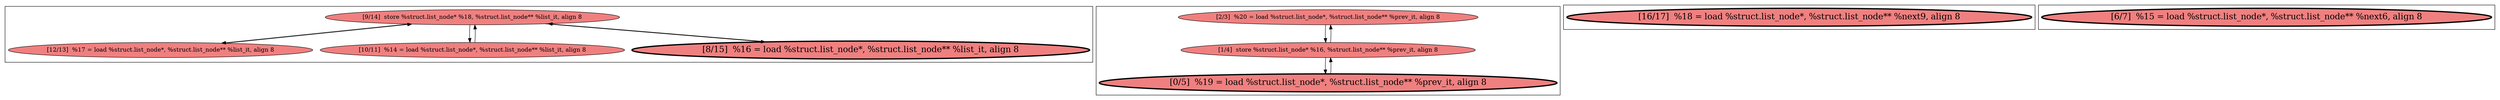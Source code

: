 
digraph G {



node501->node498 [ ]
node494->node496 [ ]
node498->node501 [ ]
node496->node494 [ ]
node501->node499 [ ]
node499->node501 [ ]
node495->node496 [ ]
node501->node500 [ ]
node496->node495 [ ]
node500->node501 [ ]


subgraph cluster3 {


node501 [fillcolor=lightcoral,label="[9/14]  store %struct.list_node* %18, %struct.list_node** %list_it, align 8",shape=ellipse,style=filled ]
node498 [fillcolor=lightcoral,label="[12/13]  %17 = load %struct.list_node*, %struct.list_node** %list_it, align 8",shape=ellipse,style=filled ]
node500 [penwidth=3.0,fontsize=20,fillcolor=lightcoral,label="[8/15]  %16 = load %struct.list_node*, %struct.list_node** %list_it, align 8",shape=ellipse,style=filled ]
node499 [fillcolor=lightcoral,label="[10/11]  %14 = load %struct.list_node*, %struct.list_node** %list_it, align 8",shape=ellipse,style=filled ]



}

subgraph cluster2 {


node497 [penwidth=3.0,fontsize=20,fillcolor=lightcoral,label="[16/17]  %18 = load %struct.list_node*, %struct.list_node** %next9, align 8",shape=ellipse,style=filled ]



}

subgraph cluster0 {


node493 [penwidth=3.0,fontsize=20,fillcolor=lightcoral,label="[6/7]  %15 = load %struct.list_node*, %struct.list_node** %next6, align 8",shape=ellipse,style=filled ]



}

subgraph cluster1 {


node496 [fillcolor=lightcoral,label="[1/4]  store %struct.list_node* %16, %struct.list_node** %prev_it, align 8",shape=ellipse,style=filled ]
node494 [fillcolor=lightcoral,label="[2/3]  %20 = load %struct.list_node*, %struct.list_node** %prev_it, align 8",shape=ellipse,style=filled ]
node495 [penwidth=3.0,fontsize=20,fillcolor=lightcoral,label="[0/5]  %19 = load %struct.list_node*, %struct.list_node** %prev_it, align 8",shape=ellipse,style=filled ]



}

}
